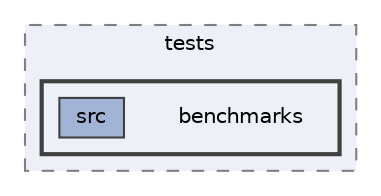 digraph "C:/Dev/ezRPC/RPC/json/tests/benchmarks"
{
 // LATEX_PDF_SIZE
  bgcolor="transparent";
  edge [fontname=Helvetica,fontsize=10,labelfontname=Helvetica,labelfontsize=10];
  node [fontname=Helvetica,fontsize=10,shape=box,height=0.2,width=0.4];
  compound=true
  subgraph clusterdir_94a6021d968e647ec33e11cb06f6ba9c {
    graph [ bgcolor="#edf0f7", pencolor="grey50", label="tests", fontname=Helvetica,fontsize=10 style="filled,dashed", URL="dir_94a6021d968e647ec33e11cb06f6ba9c.html",tooltip=""]
  subgraph clusterdir_0bb508dfe74541adb54236d4aae6ddb9 {
    graph [ bgcolor="#edf0f7", pencolor="grey25", label="", fontname=Helvetica,fontsize=10 style="filled,bold", URL="dir_0bb508dfe74541adb54236d4aae6ddb9.html",tooltip=""]
    dir_0bb508dfe74541adb54236d4aae6ddb9 [shape=plaintext, label="benchmarks"];
  dir_02e24c84f40ba0bf2623671c6b9886df [label="src", fillcolor="#a2b4d6", color="grey25", style="filled", URL="dir_02e24c84f40ba0bf2623671c6b9886df.html",tooltip=""];
  }
  }
}
